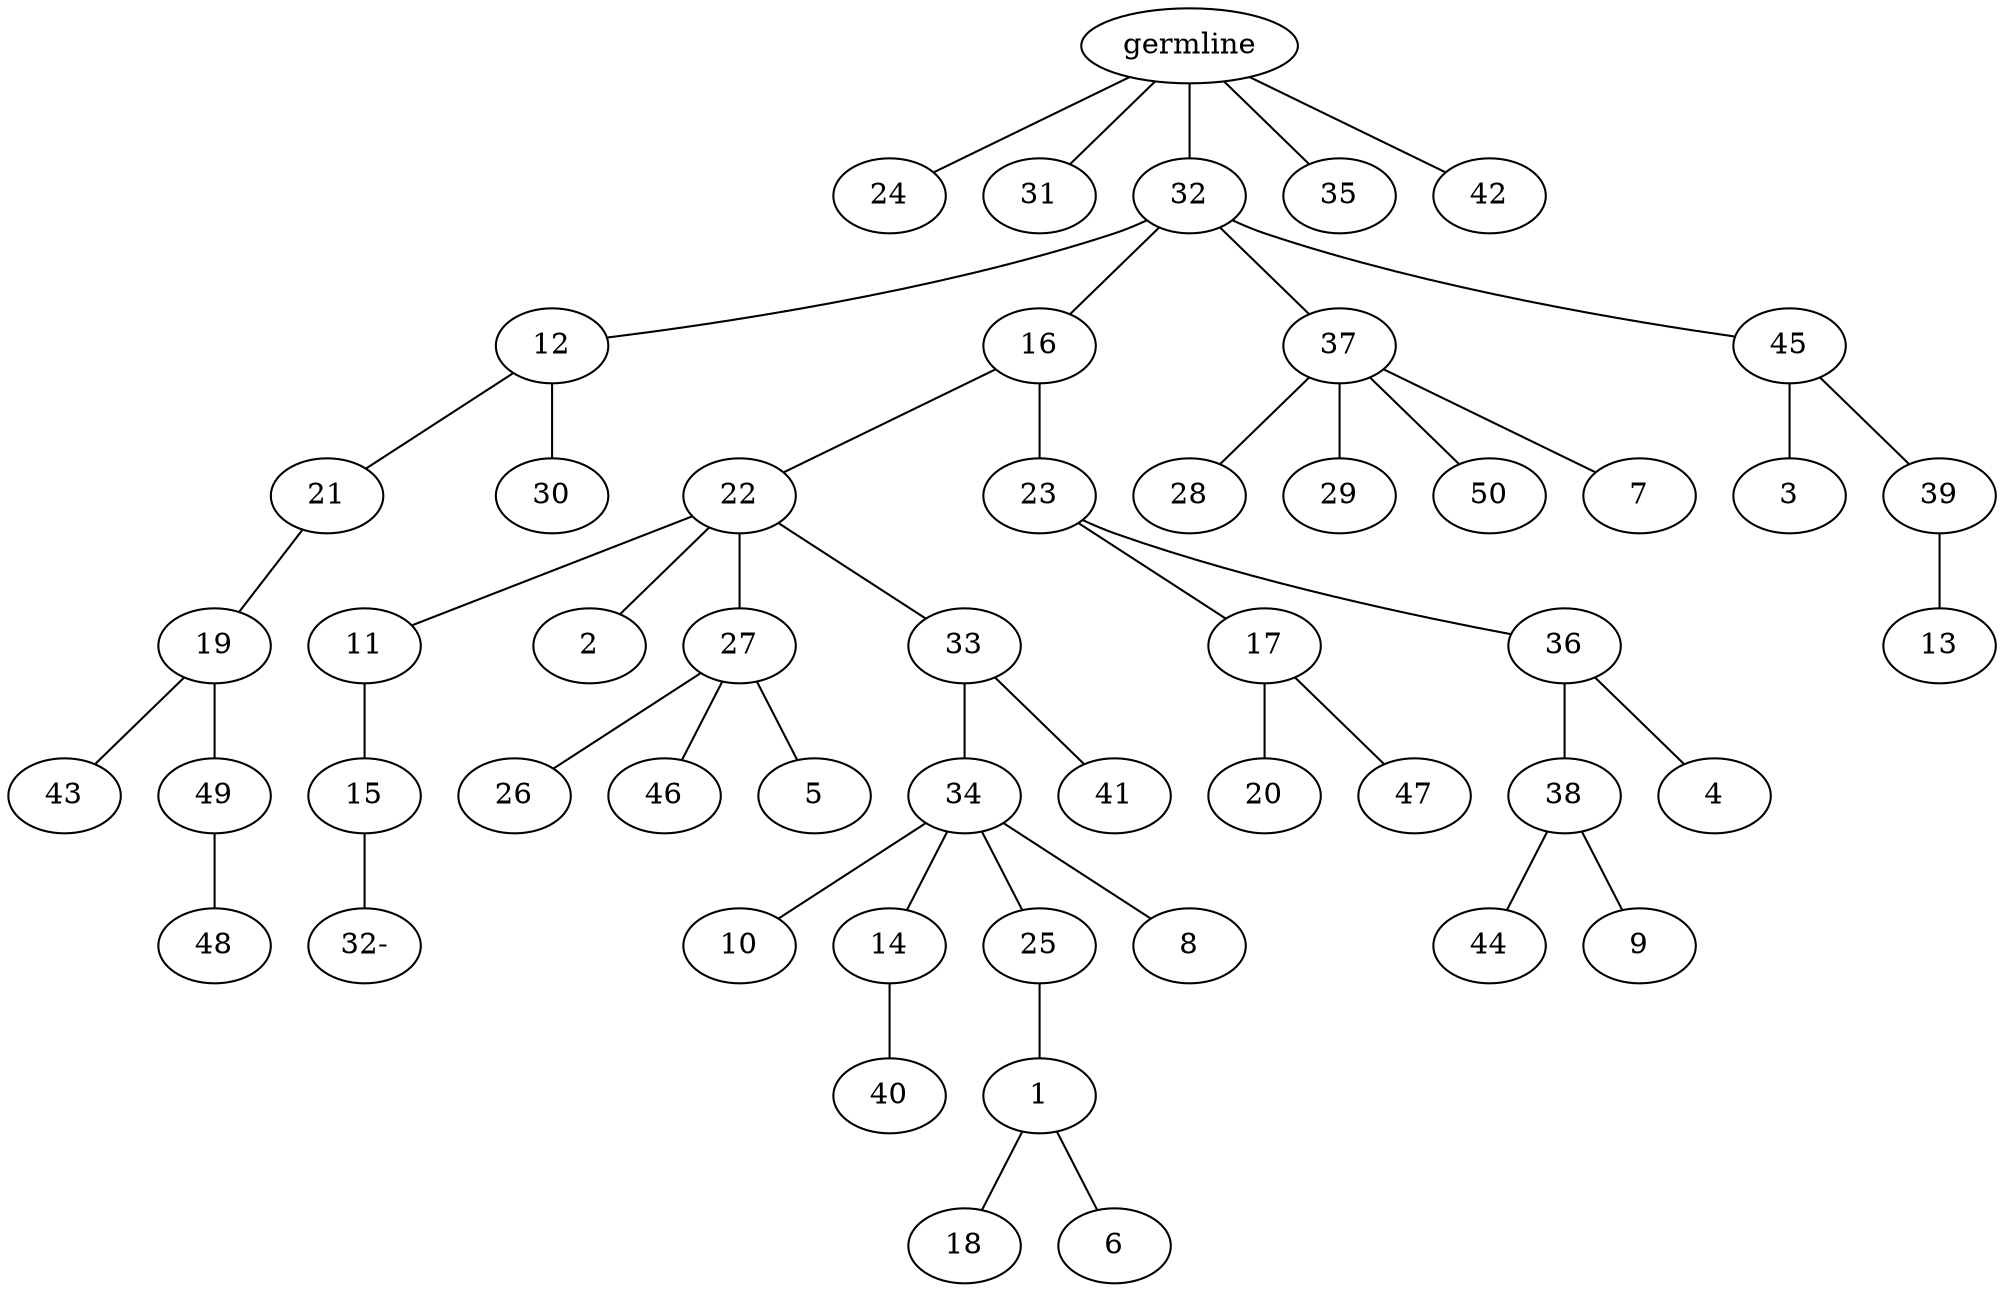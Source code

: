 graph tree {
    "139818720740592" [label="germline"];
    "139818721458352" [label="24"];
    "139818721458736" [label="31"];
    "139818721447072" [label="32"];
    "139818721447600" [label="12"];
    "139818721445536" [label="21"];
    "139818721446304" [label="19"];
    "139818721447504" [label="43"];
    "139818721445968" [label="49"];
    "139818721444336" [label="48"];
    "139818721445920" [label="30"];
    "139818721446112" [label="16"];
    "139818721446016" [label="22"];
    "139818721447264" [label="11"];
    "139818721446736" [label="15"];
    "139818720741264" [label="32-"];
    "139818721445152" [label="2"];
    "139818721447456" [label="27"];
    "139818721447840" [label="26"];
    "139818721447360" [label="46"];
    "139818721447168" [label="5"];
    "139818721446544" [label="33"];
    "139818721446256" [label="34"];
    "139818721494592" [label="10"];
    "139818721493248" [label="14"];
    "139818721380960" [label="40"];
    "139818721495696" [label="25"];
    "139818721381392" [label="1"];
    "139818721380432" [label="18"];
    "139818721381152" [label="6"];
    "139818721495456" [label="8"];
    "139818721445248" [label="41"];
    "139818721445728" [label="23"];
    "139818721445008" [label="17"];
    "139818721381248" [label="20"];
    "139818721379952" [label="47"];
    "139818721444096" [label="36"];
    "139818721380624" [label="38"];
    "139818721382016" [label="44"];
    "139818721381728" [label="9"];
    "139818721381968" [label="4"];
    "139818721445488" [label="37"];
    "139818721447552" [label="28"];
    "139818721446976" [label="29"];
    "139818721444000" [label="50"];
    "139818721444576" [label="7"];
    "139818721446688" [label="45"];
    "139818721381776" [label="3"];
    "139818721381632" [label="39"];
    "139818721380864" [label="13"];
    "139818721493968" [label="35"];
    "139818721446448" [label="42"];
    "139818720740592" -- "139818721458352";
    "139818720740592" -- "139818721458736";
    "139818720740592" -- "139818721447072";
    "139818720740592" -- "139818721493968";
    "139818720740592" -- "139818721446448";
    "139818721447072" -- "139818721447600";
    "139818721447072" -- "139818721446112";
    "139818721447072" -- "139818721445488";
    "139818721447072" -- "139818721446688";
    "139818721447600" -- "139818721445536";
    "139818721447600" -- "139818721445920";
    "139818721445536" -- "139818721446304";
    "139818721446304" -- "139818721447504";
    "139818721446304" -- "139818721445968";
    "139818721445968" -- "139818721444336";
    "139818721446112" -- "139818721446016";
    "139818721446112" -- "139818721445728";
    "139818721446016" -- "139818721447264";
    "139818721446016" -- "139818721445152";
    "139818721446016" -- "139818721447456";
    "139818721446016" -- "139818721446544";
    "139818721447264" -- "139818721446736";
    "139818721446736" -- "139818720741264";
    "139818721447456" -- "139818721447840";
    "139818721447456" -- "139818721447360";
    "139818721447456" -- "139818721447168";
    "139818721446544" -- "139818721446256";
    "139818721446544" -- "139818721445248";
    "139818721446256" -- "139818721494592";
    "139818721446256" -- "139818721493248";
    "139818721446256" -- "139818721495696";
    "139818721446256" -- "139818721495456";
    "139818721493248" -- "139818721380960";
    "139818721495696" -- "139818721381392";
    "139818721381392" -- "139818721380432";
    "139818721381392" -- "139818721381152";
    "139818721445728" -- "139818721445008";
    "139818721445728" -- "139818721444096";
    "139818721445008" -- "139818721381248";
    "139818721445008" -- "139818721379952";
    "139818721444096" -- "139818721380624";
    "139818721444096" -- "139818721381968";
    "139818721380624" -- "139818721382016";
    "139818721380624" -- "139818721381728";
    "139818721445488" -- "139818721447552";
    "139818721445488" -- "139818721446976";
    "139818721445488" -- "139818721444000";
    "139818721445488" -- "139818721444576";
    "139818721446688" -- "139818721381776";
    "139818721446688" -- "139818721381632";
    "139818721381632" -- "139818721380864";
}
